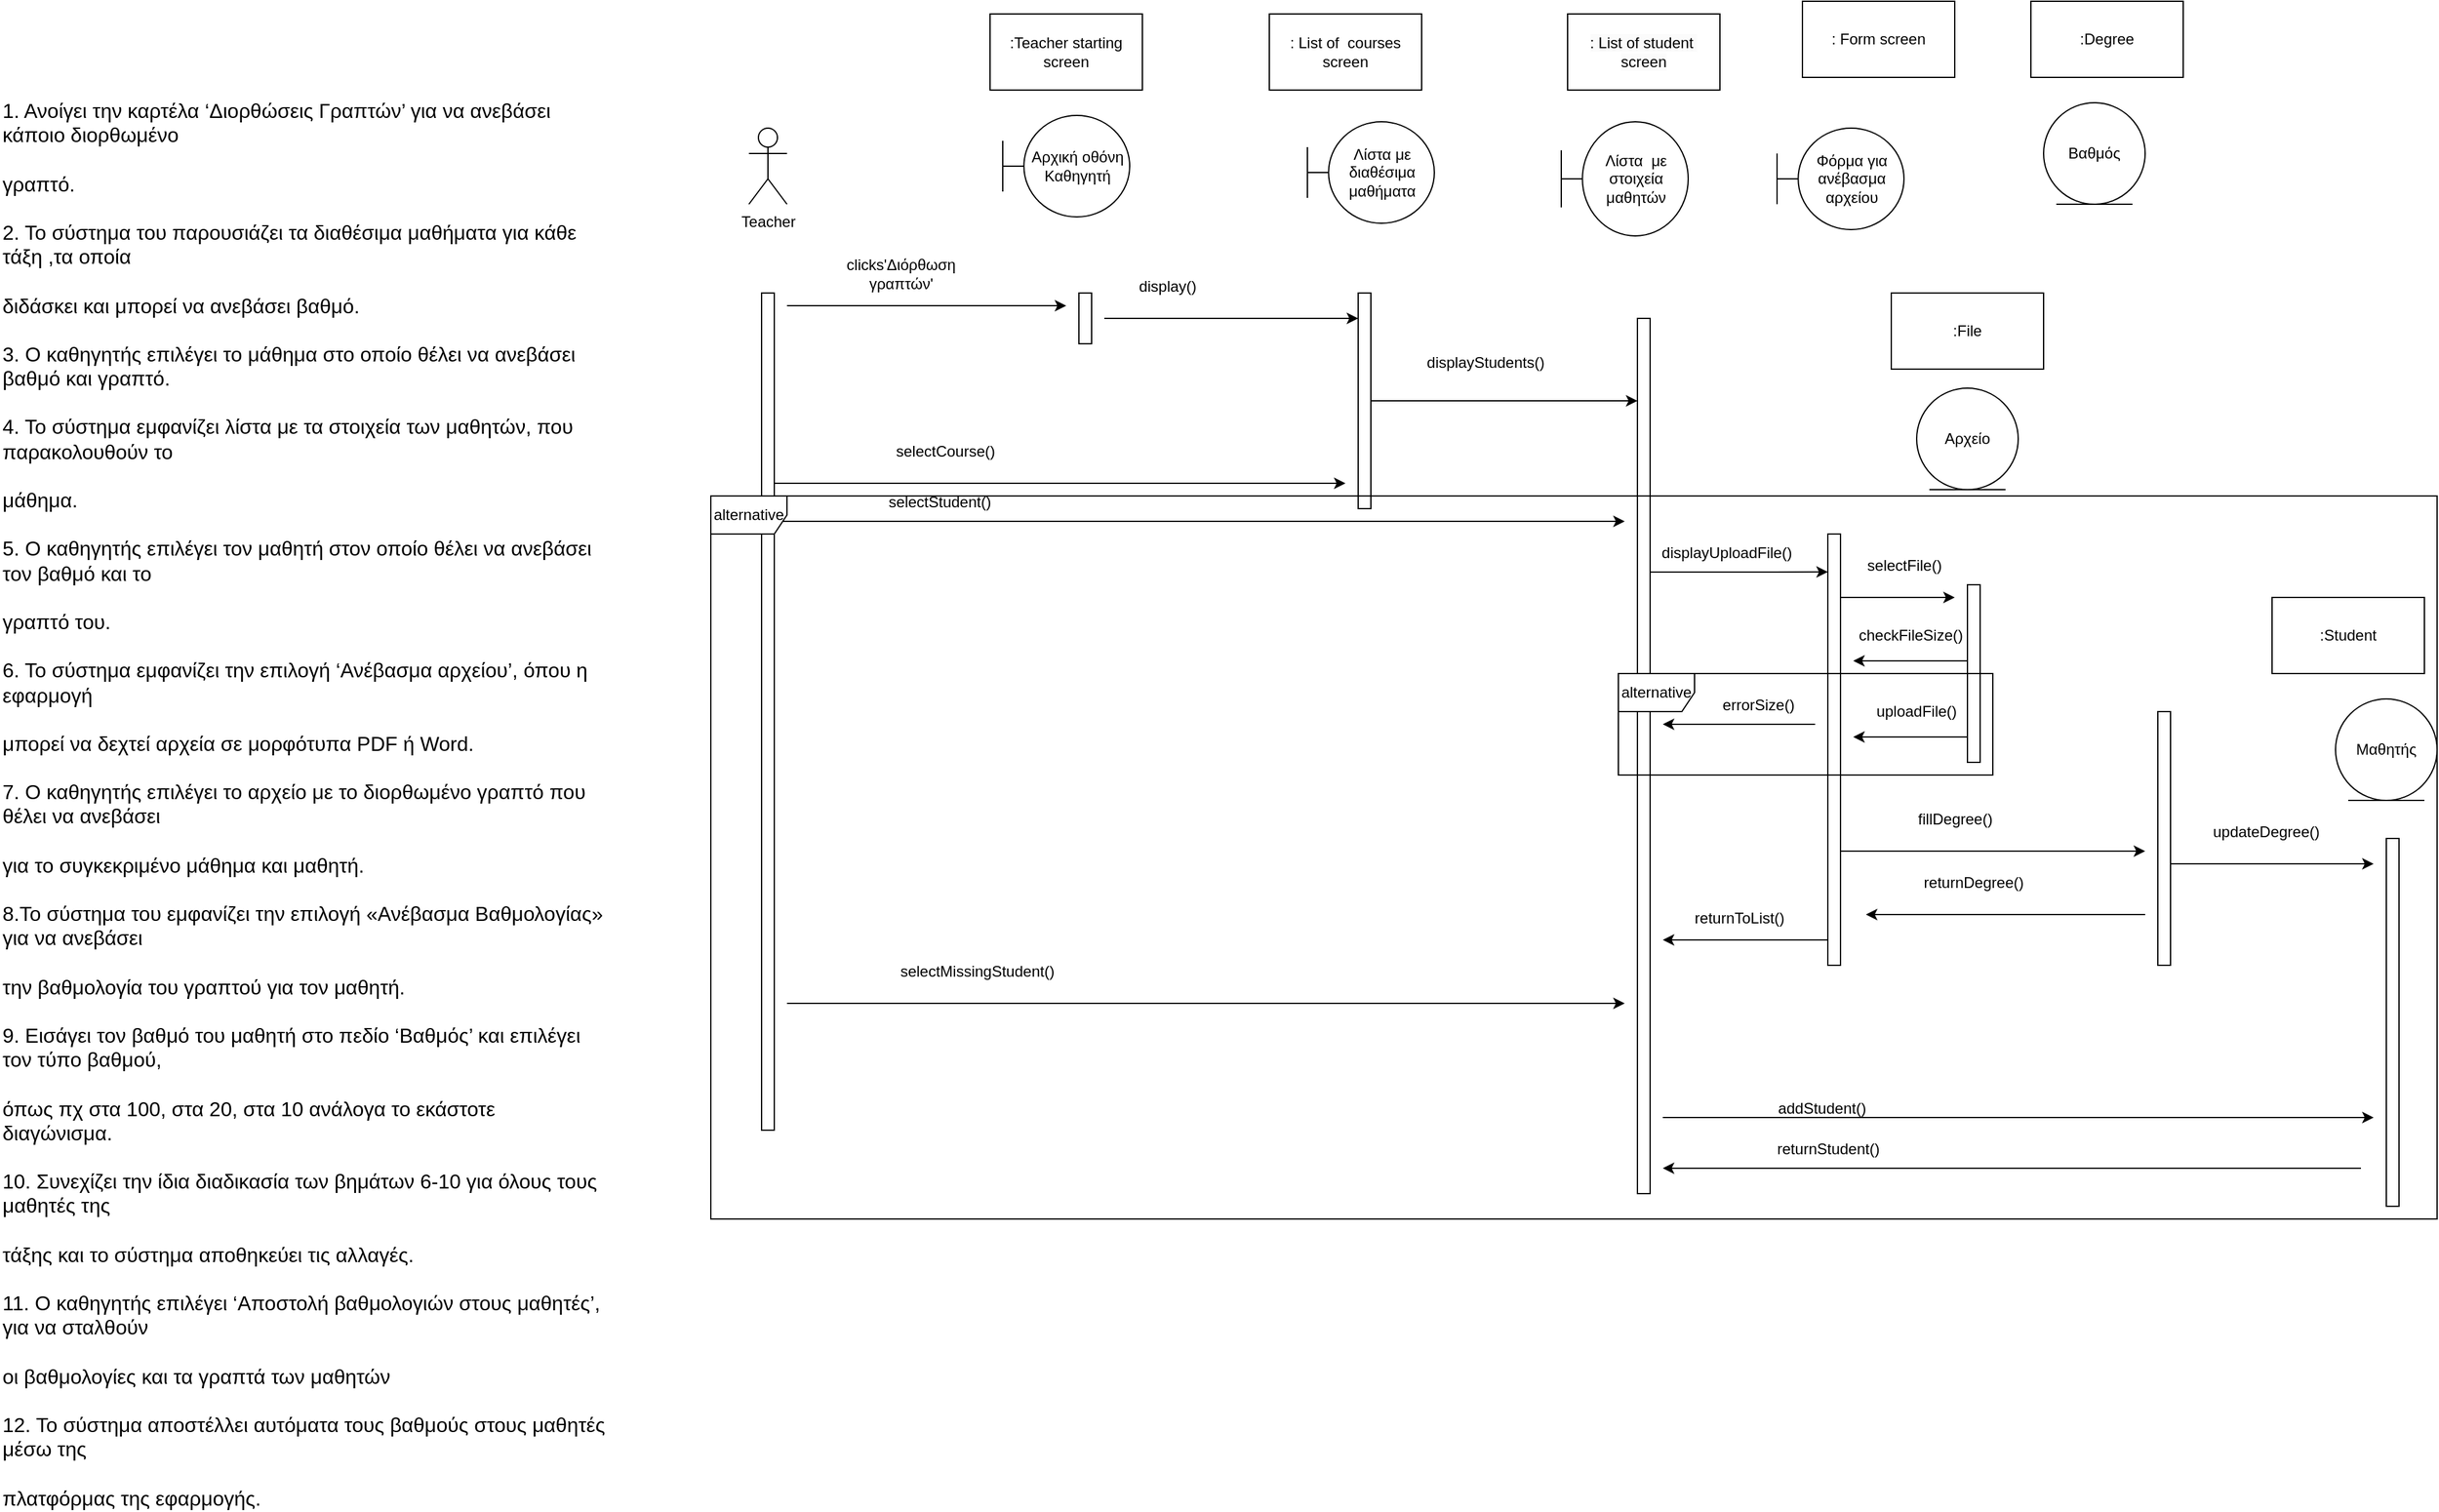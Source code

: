 <mxfile version="21.2.9" type="device">
  <diagram name="Page-1" id="2YBvvXClWsGukQMizWep">
    <mxGraphModel dx="2156" dy="835" grid="1" gridSize="10" guides="1" tooltips="1" connect="1" arrows="1" fold="1" page="1" pageScale="1" pageWidth="850" pageHeight="1100" math="0" shadow="0">
      <root>
        <mxCell id="0" />
        <mxCell id="1" parent="0" />
        <mxCell id="k5DyvnG_jxrRPJMY_Sv5-1" value="Αρχική οθόνη Καθηγητή" style="shape=umlBoundary;whiteSpace=wrap;html=1;" parent="1" vertex="1">
          <mxGeometry x="280" y="140" width="100" height="80" as="geometry" />
        </mxCell>
        <mxCell id="k5DyvnG_jxrRPJMY_Sv5-2" value="Λίστα με διαθέσιμα μαθήματα" style="shape=umlBoundary;whiteSpace=wrap;html=1;" parent="1" vertex="1">
          <mxGeometry x="520" y="145" width="100" height="80" as="geometry" />
        </mxCell>
        <mxCell id="k5DyvnG_jxrRPJMY_Sv5-3" value="Λίστα&amp;nbsp; με στοιχεία μαθητών" style="shape=umlBoundary;whiteSpace=wrap;html=1;" parent="1" vertex="1">
          <mxGeometry x="720" y="145" width="100" height="90" as="geometry" />
        </mxCell>
        <mxCell id="k5DyvnG_jxrRPJMY_Sv5-4" value="Φόρμα για ανέβασμα αρχείου" style="shape=umlBoundary;whiteSpace=wrap;html=1;" parent="1" vertex="1">
          <mxGeometry x="890" y="150" width="100" height="80" as="geometry" />
        </mxCell>
        <mxCell id="k5DyvnG_jxrRPJMY_Sv5-5" value="Βαθμός" style="ellipse;shape=umlEntity;whiteSpace=wrap;html=1;" parent="1" vertex="1">
          <mxGeometry x="1100" y="130" width="80" height="80" as="geometry" />
        </mxCell>
        <mxCell id="k5DyvnG_jxrRPJMY_Sv5-7" value="Teacher&lt;br&gt;" style="shape=umlActor;verticalLabelPosition=bottom;verticalAlign=top;html=1;outlineConnect=0;" parent="1" vertex="1">
          <mxGeometry x="80" y="150" width="30" height="60" as="geometry" />
        </mxCell>
        <mxCell id="k5DyvnG_jxrRPJMY_Sv5-10" value="" style="endArrow=classic;html=1;rounded=0;" parent="1" edge="1">
          <mxGeometry width="50" height="50" relative="1" as="geometry">
            <mxPoint x="110" y="290" as="sourcePoint" />
            <mxPoint x="330" y="290" as="targetPoint" />
          </mxGeometry>
        </mxCell>
        <mxCell id="k5DyvnG_jxrRPJMY_Sv5-11" value="clicks&#39;Διόρθωση γραπτών&#39;" style="text;html=1;strokeColor=none;fillColor=none;align=center;verticalAlign=middle;whiteSpace=wrap;rounded=0;" parent="1" vertex="1">
          <mxGeometry x="170" y="250" width="60" height="30" as="geometry" />
        </mxCell>
        <mxCell id="k5DyvnG_jxrRPJMY_Sv5-12" value="" style="html=1;points=[];perimeter=orthogonalPerimeter;outlineConnect=0;targetShapes=umlLifeline;portConstraint=eastwest;newEdgeStyle={&quot;edgeStyle&quot;:&quot;elbowEdgeStyle&quot;,&quot;elbow&quot;:&quot;vertical&quot;,&quot;curved&quot;:0,&quot;rounded&quot;:0};" parent="1" vertex="1">
          <mxGeometry x="340" y="280" width="10" height="40" as="geometry" />
        </mxCell>
        <mxCell id="k5DyvnG_jxrRPJMY_Sv5-13" value="" style="html=1;points=[];perimeter=orthogonalPerimeter;outlineConnect=0;targetShapes=umlLifeline;portConstraint=eastwest;newEdgeStyle={&quot;edgeStyle&quot;:&quot;elbowEdgeStyle&quot;,&quot;elbow&quot;:&quot;vertical&quot;,&quot;curved&quot;:0,&quot;rounded&quot;:0};" parent="1" vertex="1">
          <mxGeometry x="560" y="280" width="10" height="170" as="geometry" />
        </mxCell>
        <mxCell id="k5DyvnG_jxrRPJMY_Sv5-15" value="" style="endArrow=classic;html=1;rounded=0;" parent="1" edge="1">
          <mxGeometry width="50" height="50" relative="1" as="geometry">
            <mxPoint x="100" y="430" as="sourcePoint" />
            <mxPoint x="550" y="430" as="targetPoint" />
          </mxGeometry>
        </mxCell>
        <mxCell id="k5DyvnG_jxrRPJMY_Sv5-16" value="selectCourse()" style="text;html=1;strokeColor=none;fillColor=none;align=center;verticalAlign=middle;whiteSpace=wrap;rounded=0;" parent="1" vertex="1">
          <mxGeometry x="210" y="390" width="50" height="30" as="geometry" />
        </mxCell>
        <mxCell id="k5DyvnG_jxrRPJMY_Sv5-17" value="" style="html=1;points=[];perimeter=orthogonalPerimeter;outlineConnect=0;targetShapes=umlLifeline;portConstraint=eastwest;newEdgeStyle={&quot;edgeStyle&quot;:&quot;elbowEdgeStyle&quot;,&quot;elbow&quot;:&quot;vertical&quot;,&quot;curved&quot;:0,&quot;rounded&quot;:0};" parent="1" vertex="1">
          <mxGeometry x="780" y="300" width="10" height="690" as="geometry" />
        </mxCell>
        <mxCell id="k5DyvnG_jxrRPJMY_Sv5-18" value="" style="endArrow=classic;html=1;rounded=0;" parent="1" source="k5DyvnG_jxrRPJMY_Sv5-13" target="k5DyvnG_jxrRPJMY_Sv5-17" edge="1">
          <mxGeometry width="50" height="50" relative="1" as="geometry">
            <mxPoint x="670" y="450" as="sourcePoint" />
            <mxPoint x="770" y="400" as="targetPoint" />
          </mxGeometry>
        </mxCell>
        <mxCell id="k5DyvnG_jxrRPJMY_Sv5-20" value="&lt;font style=&quot;font-size: 16px;&quot;&gt;1. Ανοίγει την καρτέλα ‘Διορθώσεις Γραπτών’ για να ανεβάσει κάποιο διορθωμένο &lt;br/&gt;&lt;br&gt;γραπτό.&lt;br/&gt;&lt;br&gt;2. Το σύστημα του παρουσιάζει τα διαθέσιμα μαθήματα για κάθε τάξη ,τα οποία &lt;br/&gt;&lt;br&gt;διδάσκει και μπορεί να ανεβάσει βαθμό.&lt;br/&gt;&lt;br&gt;3. Ο καθηγητής επιλέγει το μάθημα στο οποίο θέλει να ανεβάσει βαθμό και γραπτό.&lt;br/&gt;&lt;br&gt;4. Το σύστημα εμφανίζει λίστα με τα στοιχεία των μαθητών, που παρακολουθούν το &lt;br/&gt;&lt;br&gt;μάθημα.&lt;br/&gt;&lt;br&gt;5. Ο καθηγητής επιλέγει τον μαθητή στον οποίο θέλει να ανεβάσει τον βαθμό και το &lt;br/&gt;&lt;br&gt;γραπτό του.&lt;br/&gt;&lt;br&gt;6. Το σύστημα εμφανίζει την επιλογή ‘Ανέβασμα αρχείου’, όπου η εφαρμογή &lt;br/&gt;&lt;br&gt;μπορεί να δεχτεί αρχεία σε μορφότυπα PDF ή Word.&lt;br/&gt;&lt;br&gt;7. Ο καθηγητής επιλέγει το αρχείο με το διορθωμένο γραπτό που θέλει να ανεβάσει &lt;br/&gt;&lt;br&gt;για το συγκεκριμένο μάθημα και μαθητή.&lt;br/&gt;&lt;br&gt;8.Το σύστημα του εμφανίζει την επιλογή «Ανέβασμα Βαθμολογίας» για να ανεβάσει &lt;br/&gt;&lt;br&gt;την βαθμολογία του γραπτού για τον μαθητή.&lt;br/&gt;&lt;br&gt;9. Εισάγει τον βαθμό του μαθητή στο πεδίο ‘Βαθμός’ και επιλέγει τον τύπο βαθμού, &lt;br/&gt;&lt;br&gt;όπως πχ στα 100, στα 20, στα 10 ανάλογα το εκάστοτε διαγώνισμα.&lt;br/&gt;&lt;br&gt;10. Συνεχίζει την ίδια διαδικασία των βημάτων 6-10 για όλους τους μαθητές της &lt;br/&gt;&lt;br&gt;τάξης και το σύστημα αποθηκεύει τις αλλαγές. &lt;br/&gt;&lt;br&gt;11. Ο καθηγητής επιλέγει ‘Αποστολή βαθμολογιών στους μαθητές’, για να σταλθούν &lt;br/&gt;&lt;br&gt;οι βαθμολογίες και τα γραπτά των μαθητών&lt;br/&gt;&lt;br&gt;12. Το σύστημα αποστέλλει αυτόματα τους βαθμούς στους μαθητές μέσω της &lt;br/&gt;&lt;br&gt;πλατφόρμας της εφαρμογής.&lt;/font&gt;" style="text;whiteSpace=wrap;html=1;" parent="1" vertex="1">
          <mxGeometry x="-510" y="120" width="480" height="550" as="geometry" />
        </mxCell>
        <mxCell id="k5DyvnG_jxrRPJMY_Sv5-21" value="displayStudents()" style="text;html=1;align=center;verticalAlign=middle;resizable=0;points=[];autosize=1;strokeColor=none;fillColor=none;" parent="1" vertex="1">
          <mxGeometry x="600" y="320" width="120" height="30" as="geometry" />
        </mxCell>
        <mxCell id="k5DyvnG_jxrRPJMY_Sv5-23" value="" style="html=1;points=[];perimeter=orthogonalPerimeter;outlineConnect=0;targetShapes=umlLifeline;portConstraint=eastwest;newEdgeStyle={&quot;edgeStyle&quot;:&quot;elbowEdgeStyle&quot;,&quot;elbow&quot;:&quot;vertical&quot;,&quot;curved&quot;:0,&quot;rounded&quot;:0};" parent="1" vertex="1">
          <mxGeometry x="90" y="280" width="10" height="660" as="geometry" />
        </mxCell>
        <mxCell id="k5DyvnG_jxrRPJMY_Sv5-25" value="selectStudent()" style="text;html=1;align=center;verticalAlign=middle;resizable=0;points=[];autosize=1;strokeColor=none;fillColor=none;" parent="1" vertex="1">
          <mxGeometry x="180" y="430" width="100" height="30" as="geometry" />
        </mxCell>
        <mxCell id="k5DyvnG_jxrRPJMY_Sv5-27" value="" style="endArrow=classic;html=1;rounded=0;" parent="1" source="k5DyvnG_jxrRPJMY_Sv5-23" edge="1">
          <mxGeometry width="50" height="50" relative="1" as="geometry">
            <mxPoint x="420" y="510" as="sourcePoint" />
            <mxPoint x="770" y="460" as="targetPoint" />
          </mxGeometry>
        </mxCell>
        <mxCell id="k5DyvnG_jxrRPJMY_Sv5-28" value="" style="html=1;points=[];perimeter=orthogonalPerimeter;outlineConnect=0;targetShapes=umlLifeline;portConstraint=eastwest;newEdgeStyle={&quot;edgeStyle&quot;:&quot;elbowEdgeStyle&quot;,&quot;elbow&quot;:&quot;vertical&quot;,&quot;curved&quot;:0,&quot;rounded&quot;:0};" parent="1" vertex="1">
          <mxGeometry x="930" y="470" width="10" height="340" as="geometry" />
        </mxCell>
        <mxCell id="k5DyvnG_jxrRPJMY_Sv5-29" value="" style="endArrow=classic;html=1;rounded=0;entryX=0;entryY=0.088;entryDx=0;entryDy=0;entryPerimeter=0;" parent="1" target="k5DyvnG_jxrRPJMY_Sv5-28" edge="1">
          <mxGeometry width="50" height="50" relative="1" as="geometry">
            <mxPoint x="790" y="490" as="sourcePoint" />
            <mxPoint x="840" y="440" as="targetPoint" />
            <Array as="points">
              <mxPoint x="790" y="500" />
              <mxPoint x="810" y="500" />
            </Array>
          </mxGeometry>
        </mxCell>
        <mxCell id="k5DyvnG_jxrRPJMY_Sv5-30" value="displayUploadFile()" style="text;html=1;align=center;verticalAlign=middle;resizable=0;points=[];autosize=1;strokeColor=none;fillColor=none;" parent="1" vertex="1">
          <mxGeometry x="785" y="470" width="130" height="30" as="geometry" />
        </mxCell>
        <mxCell id="k5DyvnG_jxrRPJMY_Sv5-31" value="" style="endArrow=classic;html=1;rounded=0;" parent="1" edge="1">
          <mxGeometry width="50" height="50" relative="1" as="geometry">
            <mxPoint x="940" y="520" as="sourcePoint" />
            <mxPoint x="1030" y="520" as="targetPoint" />
          </mxGeometry>
        </mxCell>
        <mxCell id="k5DyvnG_jxrRPJMY_Sv5-32" value="selectFile()" style="text;html=1;align=center;verticalAlign=middle;resizable=0;points=[];autosize=1;strokeColor=none;fillColor=none;" parent="1" vertex="1">
          <mxGeometry x="950" y="480" width="80" height="30" as="geometry" />
        </mxCell>
        <mxCell id="k5DyvnG_jxrRPJMY_Sv5-33" value="Αρχείο" style="ellipse;shape=umlEntity;whiteSpace=wrap;html=1;" parent="1" vertex="1">
          <mxGeometry x="1000" y="355" width="80" height="80" as="geometry" />
        </mxCell>
        <mxCell id="k5DyvnG_jxrRPJMY_Sv5-35" value="" style="html=1;points=[];perimeter=orthogonalPerimeter;outlineConnect=0;targetShapes=umlLifeline;portConstraint=eastwest;newEdgeStyle={&quot;edgeStyle&quot;:&quot;elbowEdgeStyle&quot;,&quot;elbow&quot;:&quot;vertical&quot;,&quot;curved&quot;:0,&quot;rounded&quot;:0};" parent="1" vertex="1">
          <mxGeometry x="1040" y="510" width="10" height="140" as="geometry" />
        </mxCell>
        <mxCell id="k5DyvnG_jxrRPJMY_Sv5-36" value="" style="endArrow=classic;html=1;rounded=0;" parent="1" source="k5DyvnG_jxrRPJMY_Sv5-35" edge="1">
          <mxGeometry width="50" height="50" relative="1" as="geometry">
            <mxPoint x="990" y="570" as="sourcePoint" />
            <mxPoint x="1040" y="520" as="targetPoint" />
          </mxGeometry>
        </mxCell>
        <mxCell id="k5DyvnG_jxrRPJMY_Sv5-38" value="uploadFile()" style="text;html=1;strokeColor=none;fillColor=none;align=center;verticalAlign=middle;whiteSpace=wrap;rounded=0;" parent="1" vertex="1">
          <mxGeometry x="970" y="592.5" width="60" height="35" as="geometry" />
        </mxCell>
        <mxCell id="k5DyvnG_jxrRPJMY_Sv5-39" value="" style="endArrow=classic;html=1;rounded=0;" parent="1" source="k5DyvnG_jxrRPJMY_Sv5-35" edge="1">
          <mxGeometry width="50" height="50" relative="1" as="geometry">
            <mxPoint x="1000" y="570" as="sourcePoint" />
            <mxPoint x="1050" y="520" as="targetPoint" />
          </mxGeometry>
        </mxCell>
        <mxCell id="k5DyvnG_jxrRPJMY_Sv5-40" value="" style="endArrow=classic;html=1;rounded=0;" parent="1" source="k5DyvnG_jxrRPJMY_Sv5-35" edge="1">
          <mxGeometry width="50" height="50" relative="1" as="geometry">
            <mxPoint x="1020" y="620" as="sourcePoint" />
            <mxPoint x="950" y="570" as="targetPoint" />
          </mxGeometry>
        </mxCell>
        <mxCell id="k5DyvnG_jxrRPJMY_Sv5-41" value="checkFileSize()" style="text;html=1;align=center;verticalAlign=middle;resizable=0;points=[];autosize=1;strokeColor=none;fillColor=none;" parent="1" vertex="1">
          <mxGeometry x="940" y="535" width="110" height="30" as="geometry" />
        </mxCell>
        <mxCell id="k5DyvnG_jxrRPJMY_Sv5-42" value="" style="endArrow=classic;html=1;rounded=0;" parent="1" source="k5DyvnG_jxrRPJMY_Sv5-35" edge="1">
          <mxGeometry width="50" height="50" relative="1" as="geometry">
            <mxPoint x="1080" y="860" as="sourcePoint" />
            <mxPoint x="950" y="630" as="targetPoint" />
          </mxGeometry>
        </mxCell>
        <mxCell id="k5DyvnG_jxrRPJMY_Sv5-43" value="" style="html=1;points=[];perimeter=orthogonalPerimeter;outlineConnect=0;targetShapes=umlLifeline;portConstraint=eastwest;newEdgeStyle={&quot;edgeStyle&quot;:&quot;elbowEdgeStyle&quot;,&quot;elbow&quot;:&quot;vertical&quot;,&quot;curved&quot;:0,&quot;rounded&quot;:0};" parent="1" vertex="1">
          <mxGeometry x="1190" y="610" width="10" height="200" as="geometry" />
        </mxCell>
        <mxCell id="k5DyvnG_jxrRPJMY_Sv5-44" value="" style="endArrow=classic;html=1;rounded=0;" parent="1" source="k5DyvnG_jxrRPJMY_Sv5-28" edge="1">
          <mxGeometry width="50" height="50" relative="1" as="geometry">
            <mxPoint x="1000" y="570" as="sourcePoint" />
            <mxPoint x="1180" y="720" as="targetPoint" />
          </mxGeometry>
        </mxCell>
        <mxCell id="k5DyvnG_jxrRPJMY_Sv5-45" value="fillDegree()" style="text;html=1;align=center;verticalAlign=middle;resizable=0;points=[];autosize=1;strokeColor=none;fillColor=none;" parent="1" vertex="1">
          <mxGeometry x="990" y="680" width="80" height="30" as="geometry" />
        </mxCell>
        <mxCell id="k5DyvnG_jxrRPJMY_Sv5-46" value="" style="endArrow=classic;html=1;rounded=0;" parent="1" source="k5DyvnG_jxrRPJMY_Sv5-43" edge="1">
          <mxGeometry width="50" height="50" relative="1" as="geometry">
            <mxPoint x="1240" y="730" as="sourcePoint" />
            <mxPoint x="1360" y="730" as="targetPoint" />
          </mxGeometry>
        </mxCell>
        <mxCell id="k5DyvnG_jxrRPJMY_Sv5-47" value="updateDegree()" style="text;html=1;align=center;verticalAlign=middle;resizable=0;points=[];autosize=1;strokeColor=none;fillColor=none;" parent="1" vertex="1">
          <mxGeometry x="1220" y="690" width="110" height="30" as="geometry" />
        </mxCell>
        <mxCell id="k5DyvnG_jxrRPJMY_Sv5-48" value="Μαθητής" style="ellipse;shape=umlEntity;whiteSpace=wrap;html=1;" parent="1" vertex="1">
          <mxGeometry x="1330" y="600" width="80" height="80" as="geometry" />
        </mxCell>
        <mxCell id="k5DyvnG_jxrRPJMY_Sv5-49" value="" style="html=1;points=[];perimeter=orthogonalPerimeter;outlineConnect=0;targetShapes=umlLifeline;portConstraint=eastwest;newEdgeStyle={&quot;edgeStyle&quot;:&quot;elbowEdgeStyle&quot;,&quot;elbow&quot;:&quot;vertical&quot;,&quot;curved&quot;:0,&quot;rounded&quot;:0};" parent="1" vertex="1">
          <mxGeometry x="1370" y="710" width="10" height="290" as="geometry" />
        </mxCell>
        <mxCell id="k5DyvnG_jxrRPJMY_Sv5-50" value="" style="endArrow=classic;html=1;rounded=0;" parent="1" target="k5DyvnG_jxrRPJMY_Sv5-13" edge="1">
          <mxGeometry width="50" height="50" relative="1" as="geometry">
            <mxPoint x="360" y="300" as="sourcePoint" />
            <mxPoint x="790" y="490" as="targetPoint" />
          </mxGeometry>
        </mxCell>
        <mxCell id="k5DyvnG_jxrRPJMY_Sv5-51" value="display()" style="text;html=1;strokeColor=none;fillColor=none;align=center;verticalAlign=middle;whiteSpace=wrap;rounded=0;" parent="1" vertex="1">
          <mxGeometry x="380" y="260" width="60" height="30" as="geometry" />
        </mxCell>
        <mxCell id="ZeKZ5Fx1t91tmdT_uCV8-1" value="" style="endArrow=classic;html=1;rounded=0;" parent="1" edge="1">
          <mxGeometry width="50" height="50" relative="1" as="geometry">
            <mxPoint x="1180" y="770" as="sourcePoint" />
            <mxPoint x="960" y="770" as="targetPoint" />
          </mxGeometry>
        </mxCell>
        <mxCell id="ZeKZ5Fx1t91tmdT_uCV8-3" value="returnDegree()" style="text;html=1;strokeColor=none;fillColor=none;align=center;verticalAlign=middle;whiteSpace=wrap;rounded=0;" parent="1" vertex="1">
          <mxGeometry x="1015" y="730" width="60" height="30" as="geometry" />
        </mxCell>
        <mxCell id="ZeKZ5Fx1t91tmdT_uCV8-4" value="" style="endArrow=classic;html=1;rounded=0;" parent="1" source="k5DyvnG_jxrRPJMY_Sv5-28" edge="1">
          <mxGeometry width="50" height="50" relative="1" as="geometry">
            <mxPoint x="870" y="600" as="sourcePoint" />
            <mxPoint x="800" y="790" as="targetPoint" />
          </mxGeometry>
        </mxCell>
        <mxCell id="ZeKZ5Fx1t91tmdT_uCV8-5" value="returnToList()" style="text;html=1;align=center;verticalAlign=middle;resizable=0;points=[];autosize=1;strokeColor=none;fillColor=none;" parent="1" vertex="1">
          <mxGeometry x="815" y="758" width="90" height="30" as="geometry" />
        </mxCell>
        <mxCell id="ZeKZ5Fx1t91tmdT_uCV8-6" value="alternative" style="shape=umlFrame;whiteSpace=wrap;html=1;pointerEvents=0;" parent="1" vertex="1">
          <mxGeometry x="765" y="580" width="295" height="80" as="geometry" />
        </mxCell>
        <mxCell id="ZeKZ5Fx1t91tmdT_uCV8-7" value="" style="endArrow=classic;html=1;rounded=0;" parent="1" edge="1">
          <mxGeometry width="50" height="50" relative="1" as="geometry">
            <mxPoint x="920" y="620" as="sourcePoint" />
            <mxPoint x="800" y="620" as="targetPoint" />
          </mxGeometry>
        </mxCell>
        <mxCell id="ZeKZ5Fx1t91tmdT_uCV8-8" value="errorSize()" style="text;html=1;align=center;verticalAlign=middle;resizable=0;points=[];autosize=1;strokeColor=none;fillColor=none;" parent="1" vertex="1">
          <mxGeometry x="835" y="590" width="80" height="30" as="geometry" />
        </mxCell>
        <mxCell id="ZeKZ5Fx1t91tmdT_uCV8-11" value="" style="endArrow=classic;html=1;rounded=0;" parent="1" edge="1">
          <mxGeometry width="50" height="50" relative="1" as="geometry">
            <mxPoint x="110" y="840" as="sourcePoint" />
            <mxPoint x="770" y="840" as="targetPoint" />
          </mxGeometry>
        </mxCell>
        <mxCell id="ZeKZ5Fx1t91tmdT_uCV8-13" value="selectMissingStudent()" style="text;html=1;strokeColor=none;fillColor=none;align=center;verticalAlign=middle;whiteSpace=wrap;rounded=0;" parent="1" vertex="1">
          <mxGeometry x="230" y="800" width="60" height="30" as="geometry" />
        </mxCell>
        <mxCell id="ZeKZ5Fx1t91tmdT_uCV8-14" value="" style="endArrow=classic;html=1;rounded=0;" parent="1" edge="1">
          <mxGeometry width="50" height="50" relative="1" as="geometry">
            <mxPoint x="800" y="930" as="sourcePoint" />
            <mxPoint x="1360" y="930" as="targetPoint" />
          </mxGeometry>
        </mxCell>
        <mxCell id="ZeKZ5Fx1t91tmdT_uCV8-15" value="addStudent()" style="text;html=1;align=center;verticalAlign=middle;resizable=0;points=[];autosize=1;strokeColor=none;fillColor=none;" parent="1" vertex="1">
          <mxGeometry x="880" y="908" width="90" height="30" as="geometry" />
        </mxCell>
        <mxCell id="ZeKZ5Fx1t91tmdT_uCV8-16" value="" style="endArrow=classic;html=1;rounded=0;" parent="1" edge="1">
          <mxGeometry width="50" height="50" relative="1" as="geometry">
            <mxPoint x="1350" y="970" as="sourcePoint" />
            <mxPoint x="800" y="970" as="targetPoint" />
          </mxGeometry>
        </mxCell>
        <mxCell id="ZeKZ5Fx1t91tmdT_uCV8-17" value="returnStudent()" style="text;html=1;align=center;verticalAlign=middle;resizable=0;points=[];autosize=1;strokeColor=none;fillColor=none;" parent="1" vertex="1">
          <mxGeometry x="880" y="940" width="100" height="30" as="geometry" />
        </mxCell>
        <mxCell id="ZeKZ5Fx1t91tmdT_uCV8-18" value="alternative" style="shape=umlFrame;whiteSpace=wrap;html=1;pointerEvents=0;" parent="1" vertex="1">
          <mxGeometry x="50" y="440" width="1360" height="570" as="geometry" />
        </mxCell>
        <mxCell id="WCg6kUV6F2WPvROAODDj-1" value=":Teacher starting screen" style="rounded=0;whiteSpace=wrap;html=1;" vertex="1" parent="1">
          <mxGeometry x="270" y="60" width="120" height="60" as="geometry" />
        </mxCell>
        <mxCell id="WCg6kUV6F2WPvROAODDj-2" value=": List of&amp;nbsp; courses screen" style="rounded=0;whiteSpace=wrap;html=1;" vertex="1" parent="1">
          <mxGeometry x="490" y="60" width="120" height="60" as="geometry" />
        </mxCell>
        <mxCell id="WCg6kUV6F2WPvROAODDj-3" value="&lt;span style=&quot;color: rgb(0, 0, 0); font-family: Helvetica; font-size: 12px; font-style: normal; font-variant-ligatures: normal; font-variant-caps: normal; font-weight: 400; letter-spacing: normal; orphans: 2; text-align: center; text-indent: 0px; text-transform: none; widows: 2; word-spacing: 0px; -webkit-text-stroke-width: 0px; background-color: rgb(251, 251, 251); text-decoration-thickness: initial; text-decoration-style: initial; text-decoration-color: initial; float: none; display: inline !important;&quot;&gt;: List of student&amp;nbsp; screen&lt;/span&gt;" style="rounded=0;whiteSpace=wrap;html=1;" vertex="1" parent="1">
          <mxGeometry x="725" y="60" width="120" height="60" as="geometry" />
        </mxCell>
        <mxCell id="WCg6kUV6F2WPvROAODDj-4" value=": Form screen" style="rounded=0;whiteSpace=wrap;html=1;" vertex="1" parent="1">
          <mxGeometry x="910" y="50" width="120" height="60" as="geometry" />
        </mxCell>
        <mxCell id="WCg6kUV6F2WPvROAODDj-5" value=":Degree" style="rounded=0;whiteSpace=wrap;html=1;" vertex="1" parent="1">
          <mxGeometry x="1090" y="50" width="120" height="60" as="geometry" />
        </mxCell>
        <mxCell id="WCg6kUV6F2WPvROAODDj-6" value=":File" style="rounded=0;whiteSpace=wrap;html=1;" vertex="1" parent="1">
          <mxGeometry x="980" y="280" width="120" height="60" as="geometry" />
        </mxCell>
        <mxCell id="WCg6kUV6F2WPvROAODDj-7" value=":Student" style="rounded=0;whiteSpace=wrap;html=1;" vertex="1" parent="1">
          <mxGeometry x="1280" y="520" width="120" height="60" as="geometry" />
        </mxCell>
      </root>
    </mxGraphModel>
  </diagram>
</mxfile>
